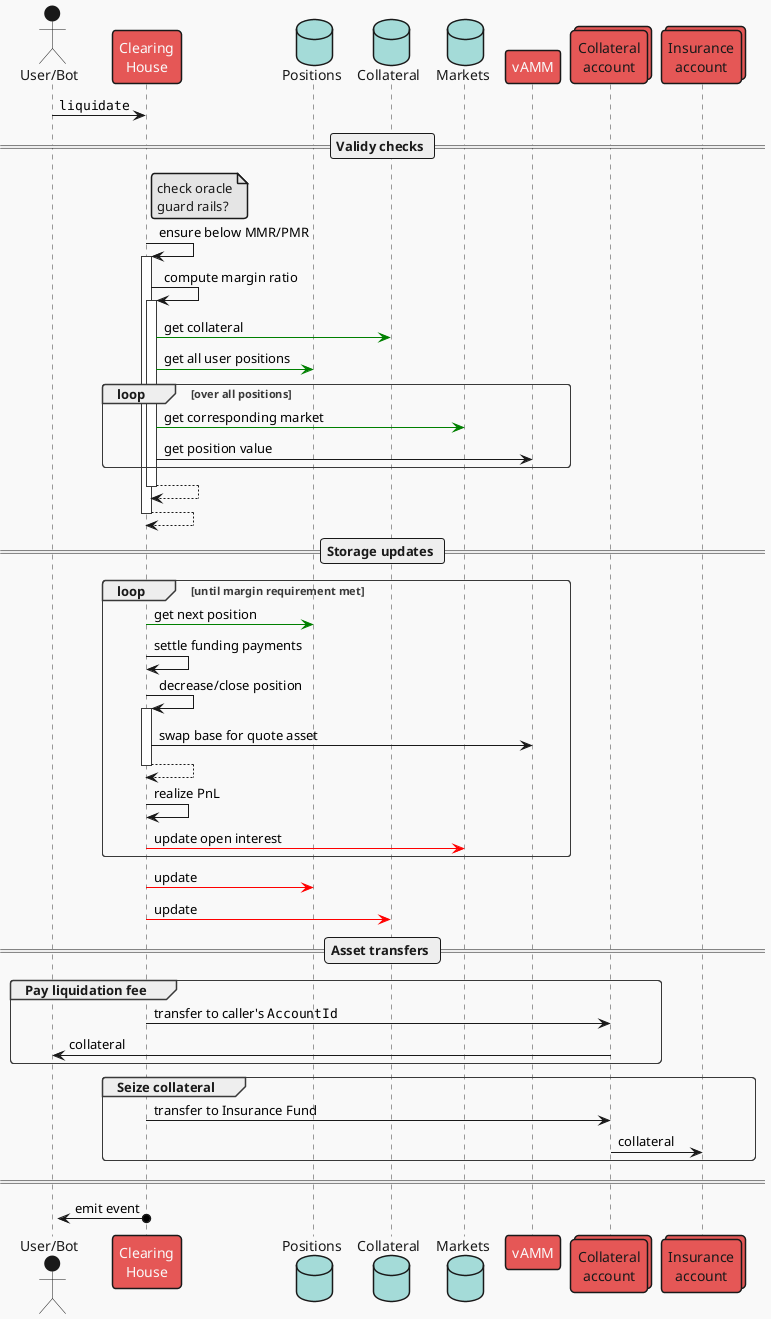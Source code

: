 @startuml liquidate
!theme mars

actor "User/Bot" as user
participant "Clearing\nHouse" as ch
database "Positions" as positions
database "Collateral" as accs
database "Markets" as mkts
participant "vAMM" as vamm
collections "Collateral\naccount" as vault
collections "Insurance\naccount" as insurance

user -> ch: ""liquidate""

== Validy checks ==

note right ch
check oracle
guard rails?
end note

ch -> ch ++: ensure below MMR/PMR
    ch -> ch ++: compute margin ratio
        ch -[#green]> accs : get collateral
        ch -[#green]> positions : get all user positions
        loop over all positions
            ch -[#green]> mkts : get corresponding market
            ch -> vamm : get position value
        end
    return
return

== Storage updates ==

loop until margin requirement met
    ch -[#green]> positions : get next position
    ch -> ch: settle funding payments
    ch -> ch ++ : decrease/close position
       ch -> vamm : swap base for quote asset
    return
    ch -> ch : realize PnL
    ch -[#red]> mkts : update open interest
end

ch -[#red]> positions : update
ch -[#red]> accs : update

== Asset transfers ==

group Pay liquidation fee
    ch -> vault : transfer to caller's ""AccountId""
    vault -> user : collateral
end

group Seize collateral
    ch -> vault : transfer to Insurance Fund
    vault -> insurance : collateral
end

====

?<-o ch : emit event
@enduml
